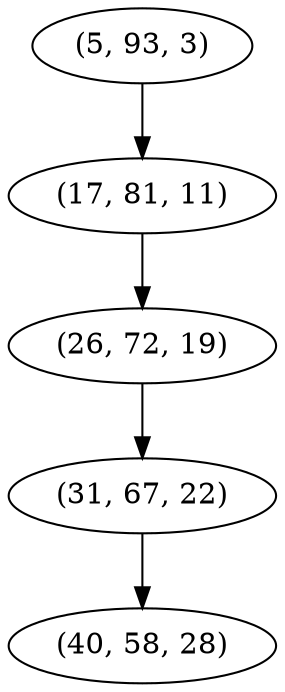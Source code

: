 digraph tree {
    "(5, 93, 3)";
    "(17, 81, 11)";
    "(26, 72, 19)";
    "(31, 67, 22)";
    "(40, 58, 28)";
    "(5, 93, 3)" -> "(17, 81, 11)";
    "(17, 81, 11)" -> "(26, 72, 19)";
    "(26, 72, 19)" -> "(31, 67, 22)";
    "(31, 67, 22)" -> "(40, 58, 28)";
}
